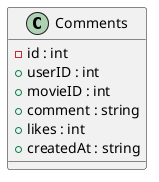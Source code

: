 @startuml comments.database
class Comments {
    -id : int
    +userID : int
    +movieID : int
    +comment : string
    +likes : int
    +createdAt : string
}
@enduml

'component WebApplication {
'    component WebServer
'    component ApiServer
'}

'WebApplication -down-> ApiServer
'ApiServer --> DatabaseServer : Connect
'ApiServer --> MessageQueue
